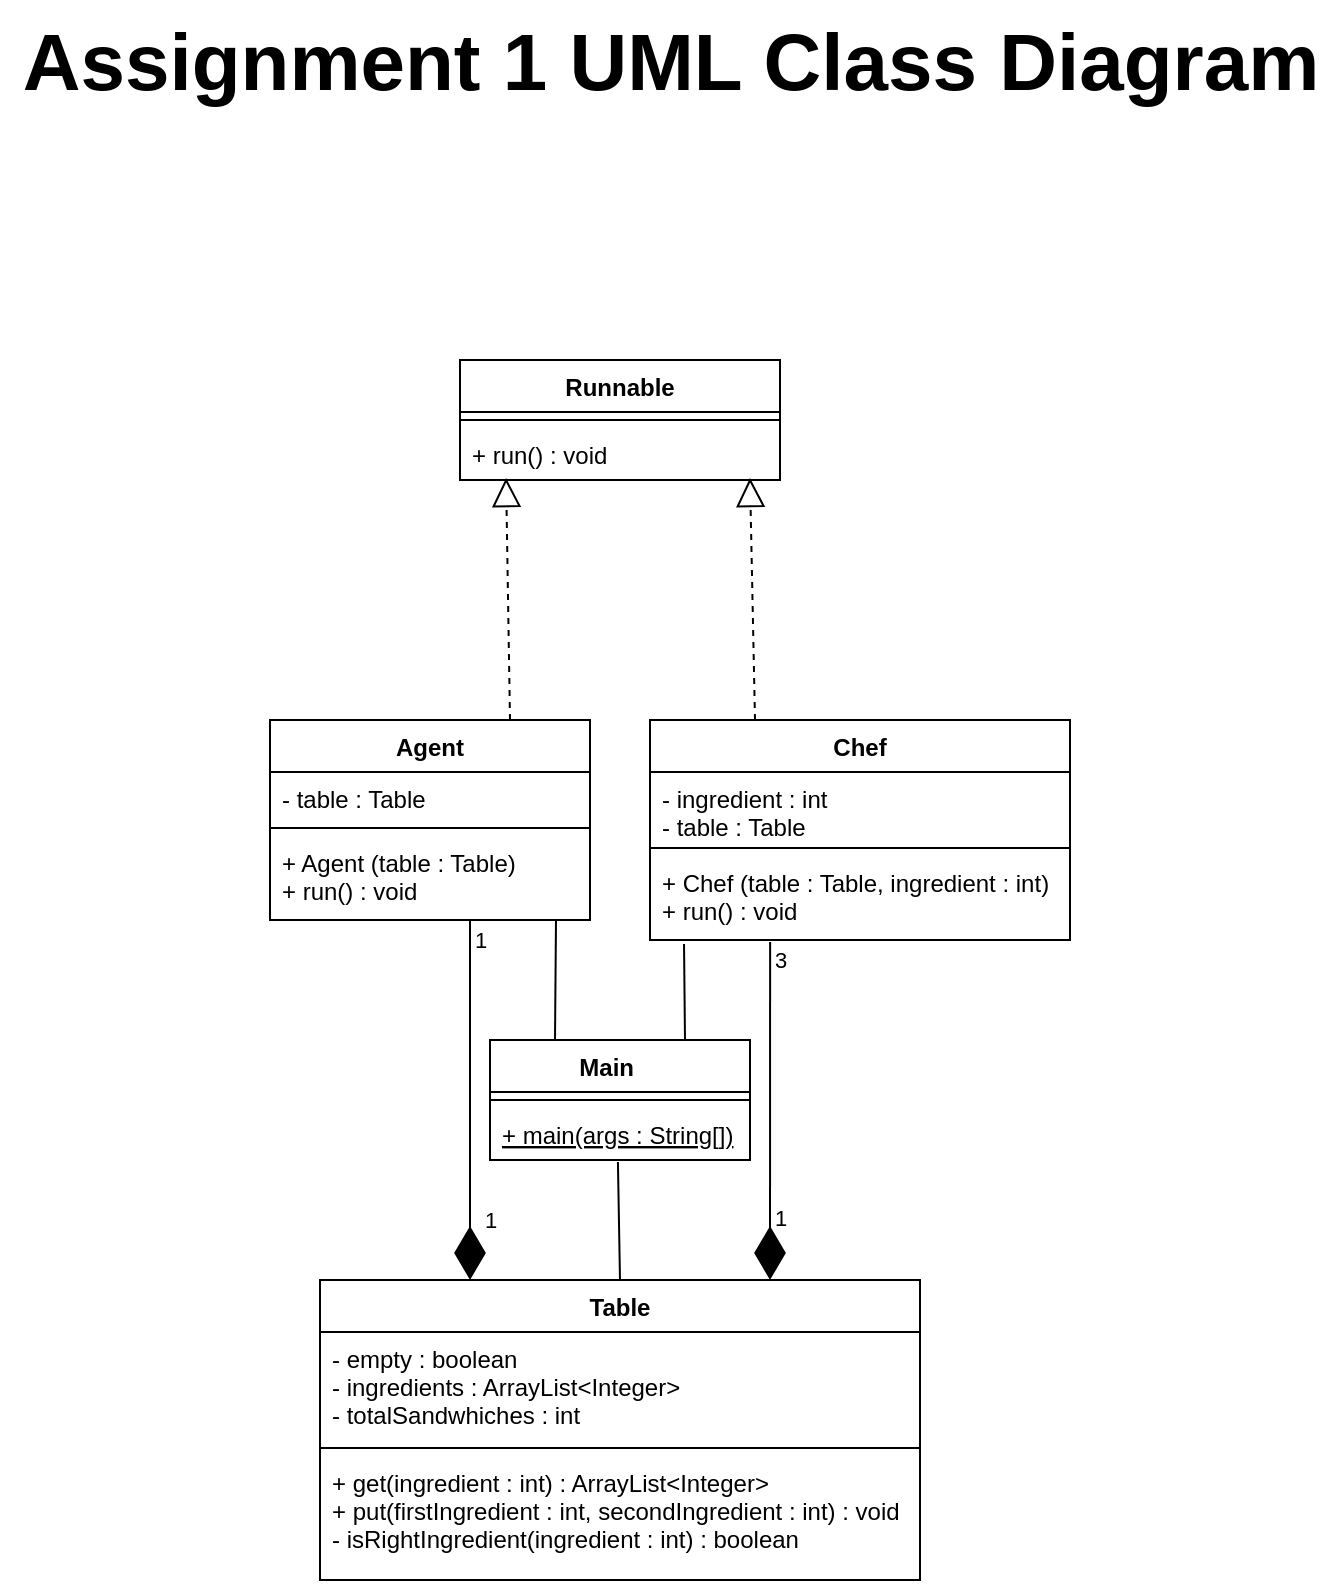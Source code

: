 <mxfile version="20.8.11" type="github">
  <diagram name="Page-1" id="G0s8e2J9FFWC_XXX9HWB">
    <mxGraphModel dx="1434" dy="796" grid="1" gridSize="10" guides="1" tooltips="1" connect="1" arrows="1" fold="1" page="1" pageScale="1" pageWidth="850" pageHeight="1100" math="0" shadow="0">
      <root>
        <mxCell id="0" />
        <mxCell id="1" parent="0" />
        <mxCell id="EYh8BJ2n_GDFAuwJNTOS-1" value="Runnable" style="swimlane;fontStyle=1;align=center;verticalAlign=top;childLayout=stackLayout;horizontal=1;startSize=26;horizontalStack=0;resizeParent=1;resizeParentMax=0;resizeLast=0;collapsible=1;marginBottom=0;" parent="1" vertex="1">
          <mxGeometry x="320" y="260" width="160" height="60" as="geometry" />
        </mxCell>
        <mxCell id="EYh8BJ2n_GDFAuwJNTOS-3" value="" style="line;strokeWidth=1;fillColor=none;align=left;verticalAlign=middle;spacingTop=-1;spacingLeft=3;spacingRight=3;rotatable=0;labelPosition=right;points=[];portConstraint=eastwest;strokeColor=inherit;" parent="EYh8BJ2n_GDFAuwJNTOS-1" vertex="1">
          <mxGeometry y="26" width="160" height="8" as="geometry" />
        </mxCell>
        <mxCell id="EYh8BJ2n_GDFAuwJNTOS-4" value="+ run() : void" style="text;strokeColor=none;fillColor=none;align=left;verticalAlign=top;spacingLeft=4;spacingRight=4;overflow=hidden;rotatable=0;points=[[0,0.5],[1,0.5]];portConstraint=eastwest;" parent="EYh8BJ2n_GDFAuwJNTOS-1" vertex="1">
          <mxGeometry y="34" width="160" height="26" as="geometry" />
        </mxCell>
        <mxCell id="EYh8BJ2n_GDFAuwJNTOS-5" value="Agent" style="swimlane;fontStyle=1;align=center;verticalAlign=top;childLayout=stackLayout;horizontal=1;startSize=26;horizontalStack=0;resizeParent=1;resizeParentMax=0;resizeLast=0;collapsible=1;marginBottom=0;" parent="1" vertex="1">
          <mxGeometry x="225" y="440" width="160" height="100" as="geometry" />
        </mxCell>
        <mxCell id="EYh8BJ2n_GDFAuwJNTOS-6" value="- table : Table" style="text;strokeColor=none;fillColor=none;align=left;verticalAlign=top;spacingLeft=4;spacingRight=4;overflow=hidden;rotatable=0;points=[[0,0.5],[1,0.5]];portConstraint=eastwest;" parent="EYh8BJ2n_GDFAuwJNTOS-5" vertex="1">
          <mxGeometry y="26" width="160" height="24" as="geometry" />
        </mxCell>
        <mxCell id="EYh8BJ2n_GDFAuwJNTOS-7" value="" style="line;strokeWidth=1;fillColor=none;align=left;verticalAlign=middle;spacingTop=-1;spacingLeft=3;spacingRight=3;rotatable=0;labelPosition=right;points=[];portConstraint=eastwest;strokeColor=inherit;" parent="EYh8BJ2n_GDFAuwJNTOS-5" vertex="1">
          <mxGeometry y="50" width="160" height="8" as="geometry" />
        </mxCell>
        <mxCell id="EYh8BJ2n_GDFAuwJNTOS-8" value="+ Agent (table : Table)&#xa;+ run() : void" style="text;strokeColor=none;fillColor=none;align=left;verticalAlign=top;spacingLeft=4;spacingRight=4;overflow=hidden;rotatable=0;points=[[0,0.5],[1,0.5]];portConstraint=eastwest;" parent="EYh8BJ2n_GDFAuwJNTOS-5" vertex="1">
          <mxGeometry y="58" width="160" height="42" as="geometry" />
        </mxCell>
        <mxCell id="EYh8BJ2n_GDFAuwJNTOS-9" value="Table" style="swimlane;fontStyle=1;align=center;verticalAlign=top;childLayout=stackLayout;horizontal=1;startSize=26;horizontalStack=0;resizeParent=1;resizeParentMax=0;resizeLast=0;collapsible=1;marginBottom=0;" parent="1" vertex="1">
          <mxGeometry x="250" y="720" width="300" height="150" as="geometry" />
        </mxCell>
        <mxCell id="EYh8BJ2n_GDFAuwJNTOS-10" value="- empty : boolean&#xa;- ingredients : ArrayList&lt;Integer&gt;&#xa;- totalSandwhiches : int" style="text;strokeColor=none;fillColor=none;align=left;verticalAlign=top;spacingLeft=4;spacingRight=4;overflow=hidden;rotatable=0;points=[[0,0.5],[1,0.5]];portConstraint=eastwest;" parent="EYh8BJ2n_GDFAuwJNTOS-9" vertex="1">
          <mxGeometry y="26" width="300" height="54" as="geometry" />
        </mxCell>
        <mxCell id="EYh8BJ2n_GDFAuwJNTOS-11" value="" style="line;strokeWidth=1;fillColor=none;align=left;verticalAlign=middle;spacingTop=-1;spacingLeft=3;spacingRight=3;rotatable=0;labelPosition=right;points=[];portConstraint=eastwest;strokeColor=inherit;" parent="EYh8BJ2n_GDFAuwJNTOS-9" vertex="1">
          <mxGeometry y="80" width="300" height="8" as="geometry" />
        </mxCell>
        <mxCell id="EYh8BJ2n_GDFAuwJNTOS-12" value="+ get(ingredient : int) : ArrayList&lt;Integer&gt;&#xa;+ put(firstIngredient : int, secondIngredient : int) : void&#xa;- isRightIngredient(ingredient : int) : boolean" style="text;strokeColor=none;fillColor=none;align=left;verticalAlign=top;spacingLeft=4;spacingRight=4;overflow=hidden;rotatable=0;points=[[0,0.5],[1,0.5]];portConstraint=eastwest;" parent="EYh8BJ2n_GDFAuwJNTOS-9" vertex="1">
          <mxGeometry y="88" width="300" height="62" as="geometry" />
        </mxCell>
        <mxCell id="EYh8BJ2n_GDFAuwJNTOS-13" value="Chef" style="swimlane;fontStyle=1;align=center;verticalAlign=top;childLayout=stackLayout;horizontal=1;startSize=26;horizontalStack=0;resizeParent=1;resizeParentMax=0;resizeLast=0;collapsible=1;marginBottom=0;" parent="1" vertex="1">
          <mxGeometry x="415" y="440" width="210" height="110" as="geometry" />
        </mxCell>
        <mxCell id="EYh8BJ2n_GDFAuwJNTOS-14" value="- ingredient : int&#xa;- table : Table" style="text;strokeColor=none;fillColor=none;align=left;verticalAlign=top;spacingLeft=4;spacingRight=4;overflow=hidden;rotatable=0;points=[[0,0.5],[1,0.5]];portConstraint=eastwest;" parent="EYh8BJ2n_GDFAuwJNTOS-13" vertex="1">
          <mxGeometry y="26" width="210" height="34" as="geometry" />
        </mxCell>
        <mxCell id="EYh8BJ2n_GDFAuwJNTOS-15" value="" style="line;strokeWidth=1;fillColor=none;align=left;verticalAlign=middle;spacingTop=-1;spacingLeft=3;spacingRight=3;rotatable=0;labelPosition=right;points=[];portConstraint=eastwest;strokeColor=inherit;" parent="EYh8BJ2n_GDFAuwJNTOS-13" vertex="1">
          <mxGeometry y="60" width="210" height="8" as="geometry" />
        </mxCell>
        <mxCell id="EYh8BJ2n_GDFAuwJNTOS-16" value="+ Chef (table : Table, ingredient : int)&#xa;+ run() : void" style="text;strokeColor=none;fillColor=none;align=left;verticalAlign=top;spacingLeft=4;spacingRight=4;overflow=hidden;rotatable=0;points=[[0,0.5],[1,0.5]];portConstraint=eastwest;" parent="EYh8BJ2n_GDFAuwJNTOS-13" vertex="1">
          <mxGeometry y="68" width="210" height="42" as="geometry" />
        </mxCell>
        <mxCell id="EYh8BJ2n_GDFAuwJNTOS-17" value="" style="endArrow=block;dashed=1;endFill=0;endSize=12;html=1;rounded=0;exitX=0.75;exitY=0;exitDx=0;exitDy=0;entryX=0.144;entryY=0.962;entryDx=0;entryDy=0;entryPerimeter=0;" parent="1" source="EYh8BJ2n_GDFAuwJNTOS-5" target="EYh8BJ2n_GDFAuwJNTOS-4" edge="1">
          <mxGeometry width="160" relative="1" as="geometry">
            <mxPoint x="315" y="660" as="sourcePoint" />
            <mxPoint x="475" y="660" as="targetPoint" />
          </mxGeometry>
        </mxCell>
        <mxCell id="EYh8BJ2n_GDFAuwJNTOS-18" value="" style="endArrow=block;dashed=1;endFill=0;endSize=12;html=1;rounded=0;exitX=0.25;exitY=0;exitDx=0;exitDy=0;" parent="1" source="EYh8BJ2n_GDFAuwJNTOS-13" edge="1">
          <mxGeometry width="160" relative="1" as="geometry">
            <mxPoint x="355" y="450" as="sourcePoint" />
            <mxPoint x="465" y="319" as="targetPoint" />
          </mxGeometry>
        </mxCell>
        <mxCell id="EYh8BJ2n_GDFAuwJNTOS-21" value="&lt;b&gt;&lt;font style=&quot;font-size: 40px;&quot;&gt;Assignment 1 UML Class Diagram&lt;/font&gt;&lt;/b&gt;" style="text;html=1;align=center;verticalAlign=middle;resizable=0;points=[];autosize=1;strokeColor=none;fillColor=none;" parent="1" vertex="1">
          <mxGeometry x="90" y="80" width="670" height="60" as="geometry" />
        </mxCell>
        <mxCell id="qTKGBtqsjHukCDs55GP_-1" value="Main    " style="swimlane;fontStyle=1;align=center;verticalAlign=top;childLayout=stackLayout;horizontal=1;startSize=26;horizontalStack=0;resizeParent=1;resizeParentMax=0;resizeLast=0;collapsible=1;marginBottom=0;" vertex="1" parent="1">
          <mxGeometry x="335" y="600" width="130" height="60" as="geometry" />
        </mxCell>
        <mxCell id="qTKGBtqsjHukCDs55GP_-3" value="" style="line;strokeWidth=1;fillColor=none;align=left;verticalAlign=middle;spacingTop=-1;spacingLeft=3;spacingRight=3;rotatable=0;labelPosition=right;points=[];portConstraint=eastwest;strokeColor=inherit;" vertex="1" parent="qTKGBtqsjHukCDs55GP_-1">
          <mxGeometry y="26" width="130" height="8" as="geometry" />
        </mxCell>
        <mxCell id="qTKGBtqsjHukCDs55GP_-4" value="+ main(args : String[])" style="text;strokeColor=none;fillColor=none;align=left;verticalAlign=top;spacingLeft=4;spacingRight=4;overflow=hidden;rotatable=0;points=[[0,0.5],[1,0.5]];portConstraint=eastwest;fontStyle=4" vertex="1" parent="qTKGBtqsjHukCDs55GP_-1">
          <mxGeometry y="34" width="130" height="26" as="geometry" />
        </mxCell>
        <mxCell id="qTKGBtqsjHukCDs55GP_-5" value="" style="endArrow=diamondThin;endFill=1;endSize=24;html=1;rounded=0;entryX=0.25;entryY=0;entryDx=0;entryDy=0;" edge="1" parent="1" target="EYh8BJ2n_GDFAuwJNTOS-9">
          <mxGeometry width="160" relative="1" as="geometry">
            <mxPoint x="325" y="540" as="sourcePoint" />
            <mxPoint x="500" y="640" as="targetPoint" />
          </mxGeometry>
        </mxCell>
        <mxCell id="qTKGBtqsjHukCDs55GP_-11" value="1" style="edgeLabel;html=1;align=center;verticalAlign=middle;resizable=0;points=[];" vertex="1" connectable="0" parent="qTKGBtqsjHukCDs55GP_-5">
          <mxGeometry x="0.644" relative="1" as="geometry">
            <mxPoint x="10" y="2" as="offset" />
          </mxGeometry>
        </mxCell>
        <mxCell id="qTKGBtqsjHukCDs55GP_-12" value="1" style="edgeLabel;html=1;align=center;verticalAlign=middle;resizable=0;points=[];" vertex="1" connectable="0" parent="qTKGBtqsjHukCDs55GP_-5">
          <mxGeometry x="-0.878" y="1" relative="1" as="geometry">
            <mxPoint x="4" y="-1" as="offset" />
          </mxGeometry>
        </mxCell>
        <mxCell id="qTKGBtqsjHukCDs55GP_-6" value="" style="endArrow=diamondThin;endFill=1;endSize=24;html=1;rounded=0;exitX=0.286;exitY=1.024;exitDx=0;exitDy=0;exitPerimeter=0;entryX=0.75;entryY=0;entryDx=0;entryDy=0;" edge="1" parent="1" source="EYh8BJ2n_GDFAuwJNTOS-16" target="EYh8BJ2n_GDFAuwJNTOS-9">
          <mxGeometry width="160" relative="1" as="geometry">
            <mxPoint x="330.04" y="551.008" as="sourcePoint" />
            <mxPoint x="335" y="730" as="targetPoint" />
          </mxGeometry>
        </mxCell>
        <mxCell id="qTKGBtqsjHukCDs55GP_-10" value="1" style="edgeLabel;html=1;align=center;verticalAlign=middle;resizable=0;points=[];" vertex="1" connectable="0" parent="qTKGBtqsjHukCDs55GP_-6">
          <mxGeometry x="0.633" y="-1" relative="1" as="geometry">
            <mxPoint x="6" as="offset" />
          </mxGeometry>
        </mxCell>
        <mxCell id="qTKGBtqsjHukCDs55GP_-13" value="3" style="edgeLabel;html=1;align=center;verticalAlign=middle;resizable=0;points=[];" vertex="1" connectable="0" parent="qTKGBtqsjHukCDs55GP_-6">
          <mxGeometry x="-0.811" y="1" relative="1" as="geometry">
            <mxPoint x="4" y="-7" as="offset" />
          </mxGeometry>
        </mxCell>
        <mxCell id="qTKGBtqsjHukCDs55GP_-7" value="" style="endArrow=none;html=1;rounded=0;exitX=0.25;exitY=0;exitDx=0;exitDy=0;" edge="1" parent="1" source="qTKGBtqsjHukCDs55GP_-1">
          <mxGeometry width="50" height="50" relative="1" as="geometry">
            <mxPoint x="400" y="670" as="sourcePoint" />
            <mxPoint x="368" y="540" as="targetPoint" />
          </mxGeometry>
        </mxCell>
        <mxCell id="qTKGBtqsjHukCDs55GP_-8" value="" style="endArrow=none;html=1;rounded=0;exitX=0.75;exitY=0;exitDx=0;exitDy=0;entryX=0.081;entryY=1.048;entryDx=0;entryDy=0;entryPerimeter=0;fontStyle=1" edge="1" parent="1" source="qTKGBtqsjHukCDs55GP_-1" target="EYh8BJ2n_GDFAuwJNTOS-16">
          <mxGeometry width="50" height="50" relative="1" as="geometry">
            <mxPoint x="377.5" y="610" as="sourcePoint" />
            <mxPoint x="378" y="550" as="targetPoint" />
          </mxGeometry>
        </mxCell>
        <mxCell id="qTKGBtqsjHukCDs55GP_-9" value="" style="endArrow=none;html=1;rounded=0;exitX=0.5;exitY=0;exitDx=0;exitDy=0;entryX=0.492;entryY=1.038;entryDx=0;entryDy=0;entryPerimeter=0;" edge="1" parent="1" source="EYh8BJ2n_GDFAuwJNTOS-9" target="qTKGBtqsjHukCDs55GP_-4">
          <mxGeometry width="50" height="50" relative="1" as="geometry">
            <mxPoint x="377.5" y="610" as="sourcePoint" />
            <mxPoint x="410" y="670" as="targetPoint" />
          </mxGeometry>
        </mxCell>
      </root>
    </mxGraphModel>
  </diagram>
</mxfile>
